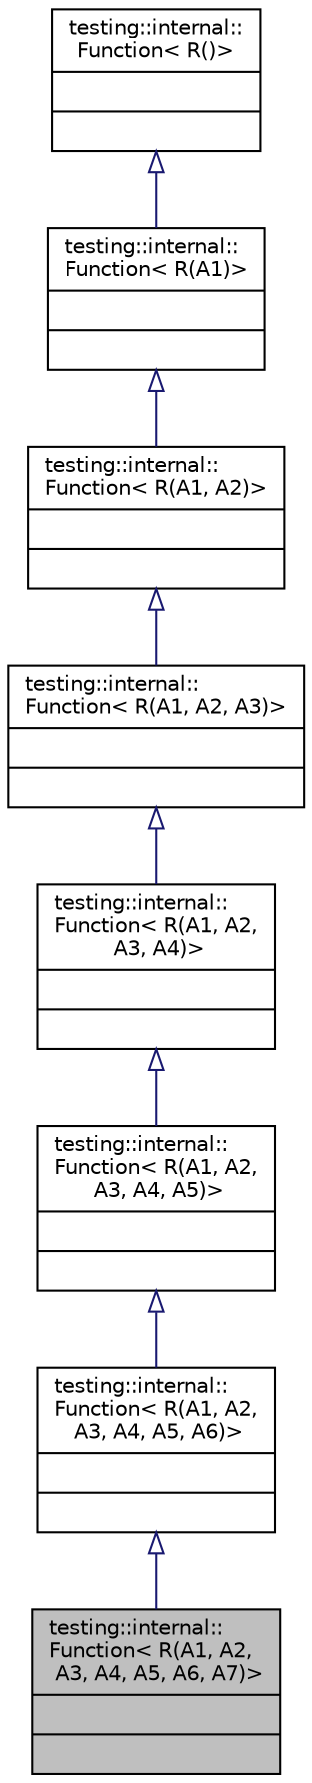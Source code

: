 digraph "testing::internal::Function&lt; R(A1, A2, A3, A4, A5, A6, A7)&gt;"
{
  edge [fontname="Helvetica",fontsize="10",labelfontname="Helvetica",labelfontsize="10"];
  node [fontname="Helvetica",fontsize="10",shape=record];
  Node11 [label="{testing::internal::\lFunction\< R(A1, A2,\l A3, A4, A5, A6, A7)\>\n||}",height=0.2,width=0.4,color="black", fillcolor="grey75", style="filled", fontcolor="black"];
  Node12 -> Node11 [dir="back",color="midnightblue",fontsize="10",style="solid",arrowtail="onormal",fontname="Helvetica"];
  Node12 [label="{testing::internal::\lFunction\< R(A1, A2,\l A3, A4, A5, A6)\>\n||}",height=0.2,width=0.4,color="black", fillcolor="white", style="filled",URL="$d9/d0b/structtesting_1_1internal_1_1_function_3_01_r_07_a1_00_01_a2_00_01_a3_00_01_a4_00_01_a5_00_01_a6_08_4.html"];
  Node13 -> Node12 [dir="back",color="midnightblue",fontsize="10",style="solid",arrowtail="onormal",fontname="Helvetica"];
  Node13 [label="{testing::internal::\lFunction\< R(A1, A2,\l A3, A4, A5)\>\n||}",height=0.2,width=0.4,color="black", fillcolor="white", style="filled",URL="$d6/d09/structtesting_1_1internal_1_1_function_3_01_r_07_a1_00_01_a2_00_01_a3_00_01_a4_00_01_a5_08_4.html"];
  Node14 -> Node13 [dir="back",color="midnightblue",fontsize="10",style="solid",arrowtail="onormal",fontname="Helvetica"];
  Node14 [label="{testing::internal::\lFunction\< R(A1, A2,\l A3, A4)\>\n||}",height=0.2,width=0.4,color="black", fillcolor="white", style="filled",URL="$d2/df8/structtesting_1_1internal_1_1_function_3_01_r_07_a1_00_01_a2_00_01_a3_00_01_a4_08_4.html"];
  Node15 -> Node14 [dir="back",color="midnightblue",fontsize="10",style="solid",arrowtail="onormal",fontname="Helvetica"];
  Node15 [label="{testing::internal::\lFunction\< R(A1, A2, A3)\>\n||}",height=0.2,width=0.4,color="black", fillcolor="white", style="filled",URL="$d6/d2d/structtesting_1_1internal_1_1_function_3_01_r_07_a1_00_01_a2_00_01_a3_08_4.html"];
  Node16 -> Node15 [dir="back",color="midnightblue",fontsize="10",style="solid",arrowtail="onormal",fontname="Helvetica"];
  Node16 [label="{testing::internal::\lFunction\< R(A1, A2)\>\n||}",height=0.2,width=0.4,color="black", fillcolor="white", style="filled",URL="$de/dfa/structtesting_1_1internal_1_1_function_3_01_r_07_a1_00_01_a2_08_4.html"];
  Node17 -> Node16 [dir="back",color="midnightblue",fontsize="10",style="solid",arrowtail="onormal",fontname="Helvetica"];
  Node17 [label="{testing::internal::\lFunction\< R(A1)\>\n||}",height=0.2,width=0.4,color="black", fillcolor="white", style="filled",URL="$d7/d89/structtesting_1_1internal_1_1_function_3_01_r_07_a1_08_4.html"];
  Node18 -> Node17 [dir="back",color="midnightblue",fontsize="10",style="solid",arrowtail="onormal",fontname="Helvetica"];
  Node18 [label="{testing::internal::\lFunction\< R()\>\n||}",height=0.2,width=0.4,color="black", fillcolor="white", style="filled",URL="$d5/ddb/structtesting_1_1internal_1_1_function_3_01_r_07_08_4.html"];
}
